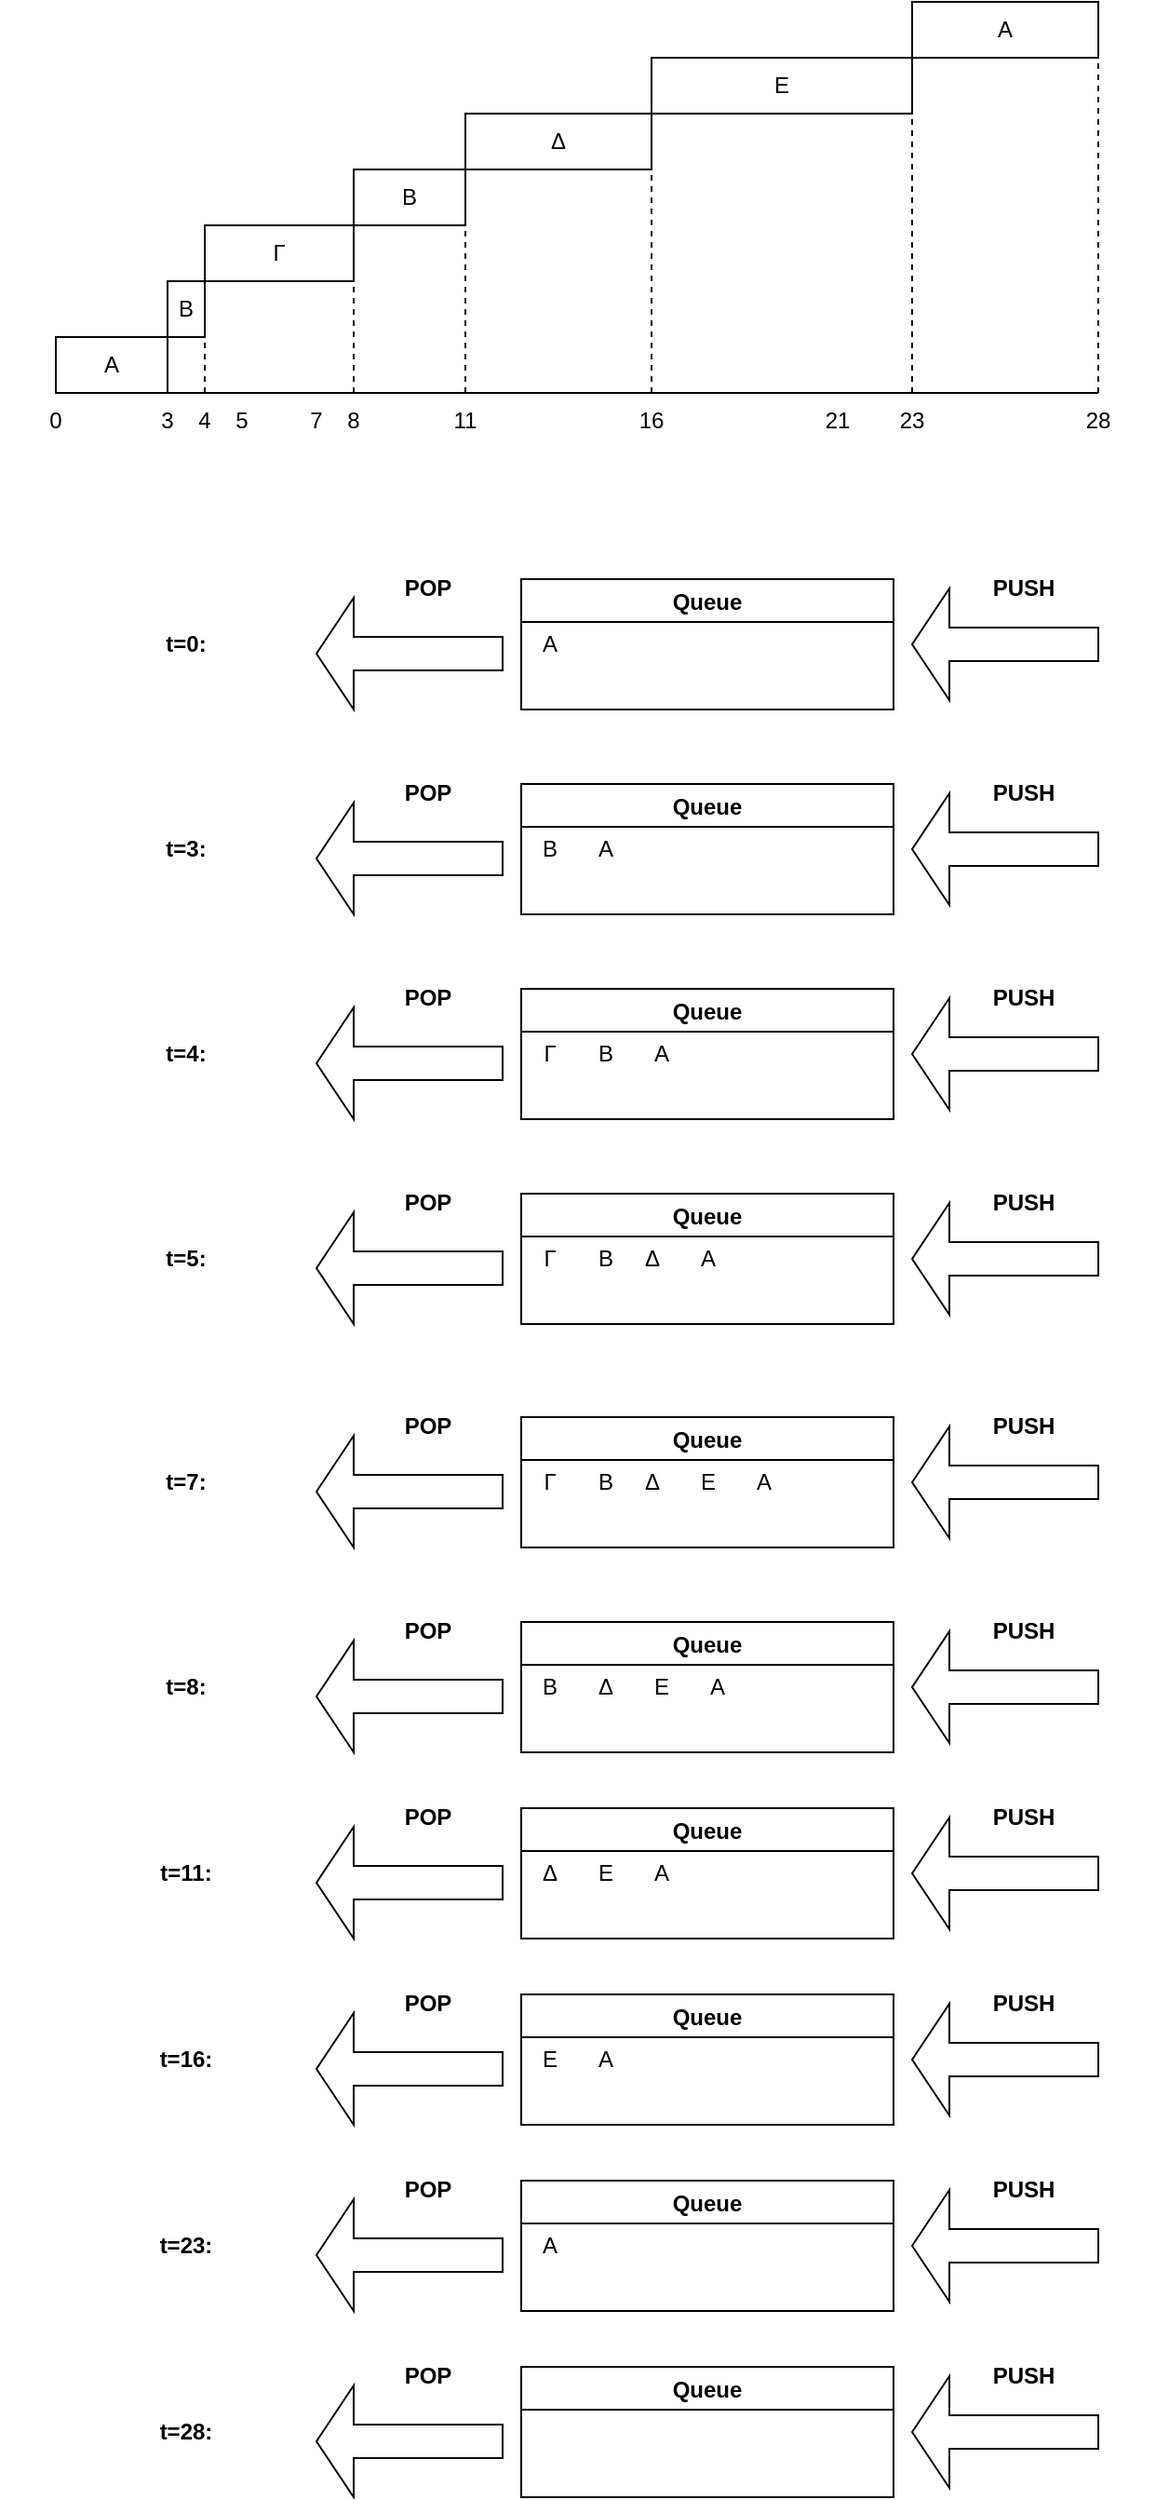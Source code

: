 <mxfile version="20.8.16" type="device"><diagram name="Page-1" id="vGMIipvMkbhcb1b80sXJ"><mxGraphModel dx="1036" dy="606" grid="1" gridSize="10" guides="1" tooltips="1" connect="1" arrows="1" fold="1" page="1" pageScale="1" pageWidth="827" pageHeight="1169" math="0" shadow="0"><root><mxCell id="0"/><mxCell id="1" parent="0"/><mxCell id="aKkhNbYW-jzwP-TbONs6-1" value="" style="endArrow=none;html=1;rounded=0;entryX=0.5;entryY=0;entryDx=0;entryDy=0;exitX=0.5;exitY=0;exitDx=0;exitDy=0;" parent="1" source="aKkhNbYW-jzwP-TbONs6-3" target="aKkhNbYW-jzwP-TbONs6-12" edge="1"><mxGeometry width="50" height="50" relative="1" as="geometry"><mxPoint y="400" as="sourcePoint"/><mxPoint x="770" y="400" as="targetPoint"/></mxGeometry></mxCell><mxCell id="aKkhNbYW-jzwP-TbONs6-3" value="0" style="text;html=1;strokeColor=none;fillColor=none;align=center;verticalAlign=middle;whiteSpace=wrap;rounded=0;" parent="1" vertex="1"><mxGeometry x="10" y="400" width="60" height="30" as="geometry"/></mxCell><mxCell id="aKkhNbYW-jzwP-TbONs6-4" value="3" style="text;html=1;strokeColor=none;fillColor=none;align=center;verticalAlign=middle;whiteSpace=wrap;rounded=0;" parent="1" vertex="1"><mxGeometry x="70" y="400" width="60" height="30" as="geometry"/></mxCell><mxCell id="aKkhNbYW-jzwP-TbONs6-5" value="4" style="text;html=1;strokeColor=none;fillColor=none;align=center;verticalAlign=middle;whiteSpace=wrap;rounded=0;" parent="1" vertex="1"><mxGeometry x="90" y="400" width="60" height="30" as="geometry"/></mxCell><mxCell id="aKkhNbYW-jzwP-TbONs6-6" value="5" style="text;html=1;strokeColor=none;fillColor=none;align=center;verticalAlign=middle;whiteSpace=wrap;rounded=0;" parent="1" vertex="1"><mxGeometry x="110" y="400" width="60" height="30" as="geometry"/></mxCell><mxCell id="aKkhNbYW-jzwP-TbONs6-7" value="7" style="text;html=1;strokeColor=none;fillColor=none;align=center;verticalAlign=middle;whiteSpace=wrap;rounded=0;" parent="1" vertex="1"><mxGeometry x="150" y="400" width="60" height="30" as="geometry"/></mxCell><mxCell id="aKkhNbYW-jzwP-TbONs6-8" value="11" style="text;html=1;strokeColor=none;fillColor=none;align=center;verticalAlign=middle;whiteSpace=wrap;rounded=0;" parent="1" vertex="1"><mxGeometry x="230" y="400" width="60" height="30" as="geometry"/></mxCell><mxCell id="aKkhNbYW-jzwP-TbONs6-10" value="16" style="text;html=1;strokeColor=none;fillColor=none;align=center;verticalAlign=middle;whiteSpace=wrap;rounded=0;" parent="1" vertex="1"><mxGeometry x="330" y="400" width="60" height="30" as="geometry"/></mxCell><mxCell id="aKkhNbYW-jzwP-TbONs6-11" value="21" style="text;html=1;strokeColor=none;fillColor=none;align=center;verticalAlign=middle;whiteSpace=wrap;rounded=0;" parent="1" vertex="1"><mxGeometry x="430" y="400" width="60" height="30" as="geometry"/></mxCell><mxCell id="aKkhNbYW-jzwP-TbONs6-12" value="28" style="text;html=1;strokeColor=none;fillColor=none;align=center;verticalAlign=middle;whiteSpace=wrap;rounded=0;" parent="1" vertex="1"><mxGeometry x="570" y="400" width="60" height="30" as="geometry"/></mxCell><mxCell id="aKkhNbYW-jzwP-TbONs6-13" value="A" style="rounded=0;whiteSpace=wrap;html=1;" parent="1" vertex="1"><mxGeometry x="40" y="370" width="60" height="30" as="geometry"/></mxCell><mxCell id="aKkhNbYW-jzwP-TbONs6-14" value="B" style="rounded=0;whiteSpace=wrap;html=1;" parent="1" vertex="1"><mxGeometry x="100" y="340" width="20" height="30" as="geometry"/></mxCell><mxCell id="aKkhNbYW-jzwP-TbONs6-15" value="Γ" style="rounded=0;whiteSpace=wrap;html=1;" parent="1" vertex="1"><mxGeometry x="120" y="310" width="80" height="30" as="geometry"/></mxCell><mxCell id="aKkhNbYW-jzwP-TbONs6-16" value="Α" style="rounded=0;whiteSpace=wrap;html=1;" parent="1" vertex="1"><mxGeometry x="500" y="190" width="100" height="30" as="geometry"/></mxCell><mxCell id="aKkhNbYW-jzwP-TbONs6-17" value="Δ" style="rounded=0;whiteSpace=wrap;html=1;" parent="1" vertex="1"><mxGeometry x="260" y="250" width="100" height="30" as="geometry"/></mxCell><mxCell id="aKkhNbYW-jzwP-TbONs6-20" value="Ε" style="rounded=0;whiteSpace=wrap;html=1;" parent="1" vertex="1"><mxGeometry x="360" y="220" width="140" height="30" as="geometry"/></mxCell><mxCell id="aKkhNbYW-jzwP-TbONs6-22" value="" style="endArrow=none;dashed=1;html=1;rounded=0;exitX=0.5;exitY=0;exitDx=0;exitDy=0;entryX=1;entryY=0.75;entryDx=0;entryDy=0;" parent="1" source="i_Ag2nvEA1ReZkYoYokb-2" target="aKkhNbYW-jzwP-TbONs6-15" edge="1"><mxGeometry width="50" height="50" relative="1" as="geometry"><mxPoint x="390" y="340" as="sourcePoint"/><mxPoint x="440" y="290" as="targetPoint"/></mxGeometry></mxCell><mxCell id="aKkhNbYW-jzwP-TbONs6-23" value="" style="endArrow=none;dashed=1;html=1;rounded=0;entryX=1;entryY=1;entryDx=0;entryDy=0;" parent="1" target="aKkhNbYW-jzwP-TbONs6-14" edge="1"><mxGeometry width="50" height="50" relative="1" as="geometry"><mxPoint x="120" y="400" as="sourcePoint"/><mxPoint x="440" y="290" as="targetPoint"/></mxGeometry></mxCell><mxCell id="i_Ag2nvEA1ReZkYoYokb-2" value="8" style="text;html=1;strokeColor=none;fillColor=none;align=center;verticalAlign=middle;whiteSpace=wrap;rounded=0;" vertex="1" parent="1"><mxGeometry x="170" y="400" width="60" height="30" as="geometry"/></mxCell><mxCell id="i_Ag2nvEA1ReZkYoYokb-3" value="Β" style="rounded=0;whiteSpace=wrap;html=1;" vertex="1" parent="1"><mxGeometry x="200" y="280" width="60" height="30" as="geometry"/></mxCell><mxCell id="i_Ag2nvEA1ReZkYoYokb-4" value="" style="endArrow=none;dashed=1;html=1;rounded=0;entryX=1;entryY=1;entryDx=0;entryDy=0;" edge="1" parent="1" source="aKkhNbYW-jzwP-TbONs6-8" target="i_Ag2nvEA1ReZkYoYokb-3"><mxGeometry width="50" height="50" relative="1" as="geometry"><mxPoint x="210" y="410" as="sourcePoint"/><mxPoint x="210" y="342.5" as="targetPoint"/></mxGeometry></mxCell><mxCell id="i_Ag2nvEA1ReZkYoYokb-5" value="" style="endArrow=none;dashed=1;html=1;rounded=0;entryX=1;entryY=1;entryDx=0;entryDy=0;exitX=0.5;exitY=0;exitDx=0;exitDy=0;" edge="1" parent="1" source="aKkhNbYW-jzwP-TbONs6-10" target="aKkhNbYW-jzwP-TbONs6-17"><mxGeometry width="50" height="50" relative="1" as="geometry"><mxPoint x="270" y="410" as="sourcePoint"/><mxPoint x="270" y="320" as="targetPoint"/></mxGeometry></mxCell><mxCell id="i_Ag2nvEA1ReZkYoYokb-6" value="23" style="text;html=1;strokeColor=none;fillColor=none;align=center;verticalAlign=middle;whiteSpace=wrap;rounded=0;" vertex="1" parent="1"><mxGeometry x="470" y="400" width="60" height="30" as="geometry"/></mxCell><mxCell id="i_Ag2nvEA1ReZkYoYokb-7" value="" style="endArrow=none;dashed=1;html=1;rounded=0;entryX=1;entryY=1;entryDx=0;entryDy=0;exitX=0.5;exitY=0;exitDx=0;exitDy=0;" edge="1" parent="1" source="i_Ag2nvEA1ReZkYoYokb-6" target="aKkhNbYW-jzwP-TbONs6-20"><mxGeometry width="50" height="50" relative="1" as="geometry"><mxPoint x="370" y="410" as="sourcePoint"/><mxPoint x="370" y="290" as="targetPoint"/></mxGeometry></mxCell><mxCell id="i_Ag2nvEA1ReZkYoYokb-8" value="" style="endArrow=none;dashed=1;html=1;rounded=0;entryX=1;entryY=1;entryDx=0;entryDy=0;exitX=0.5;exitY=0;exitDx=0;exitDy=0;" edge="1" parent="1" source="aKkhNbYW-jzwP-TbONs6-12" target="aKkhNbYW-jzwP-TbONs6-16"><mxGeometry width="50" height="50" relative="1" as="geometry"><mxPoint x="510" y="410" as="sourcePoint"/><mxPoint x="510" y="260" as="targetPoint"/></mxGeometry></mxCell><mxCell id="i_Ag2nvEA1ReZkYoYokb-14" value="Queue" style="swimlane;" vertex="1" parent="1"><mxGeometry x="290" y="500" width="200" height="70" as="geometry"/></mxCell><mxCell id="i_Ag2nvEA1ReZkYoYokb-15" value="A" style="text;html=1;align=center;verticalAlign=middle;resizable=0;points=[];autosize=1;strokeColor=none;fillColor=none;" vertex="1" parent="i_Ag2nvEA1ReZkYoYokb-14"><mxGeometry y="20" width="30" height="30" as="geometry"/></mxCell><mxCell id="i_Ag2nvEA1ReZkYoYokb-16" value="" style="shape=singleArrow;direction=west;whiteSpace=wrap;html=1;" vertex="1" parent="1"><mxGeometry x="180" y="510" width="100" height="60" as="geometry"/></mxCell><mxCell id="i_Ag2nvEA1ReZkYoYokb-17" value="" style="shape=singleArrow;direction=west;whiteSpace=wrap;html=1;" vertex="1" parent="1"><mxGeometry x="500" y="505" width="100" height="60" as="geometry"/></mxCell><mxCell id="i_Ag2nvEA1ReZkYoYokb-18" value="&lt;b&gt;POP&lt;/b&gt;" style="text;html=1;strokeColor=none;fillColor=none;align=center;verticalAlign=middle;whiteSpace=wrap;rounded=0;" vertex="1" parent="1"><mxGeometry x="210" y="490" width="60" height="30" as="geometry"/></mxCell><mxCell id="i_Ag2nvEA1ReZkYoYokb-19" value="&lt;b&gt;PUSH&lt;/b&gt;" style="text;html=1;strokeColor=none;fillColor=none;align=center;verticalAlign=middle;whiteSpace=wrap;rounded=0;" vertex="1" parent="1"><mxGeometry x="530" y="490" width="60" height="30" as="geometry"/></mxCell><mxCell id="i_Ag2nvEA1ReZkYoYokb-20" value="&lt;b&gt;t=0:&lt;/b&gt;" style="text;html=1;strokeColor=none;fillColor=none;align=center;verticalAlign=middle;whiteSpace=wrap;rounded=0;" vertex="1" parent="1"><mxGeometry x="80" y="520" width="60" height="30" as="geometry"/></mxCell><mxCell id="i_Ag2nvEA1ReZkYoYokb-30" value="Queue" style="swimlane;" vertex="1" parent="1"><mxGeometry x="290" y="610" width="200" height="70" as="geometry"/></mxCell><mxCell id="i_Ag2nvEA1ReZkYoYokb-31" value="A" style="text;html=1;align=center;verticalAlign=middle;resizable=0;points=[];autosize=1;strokeColor=none;fillColor=none;" vertex="1" parent="i_Ag2nvEA1ReZkYoYokb-30"><mxGeometry x="30" y="20" width="30" height="30" as="geometry"/></mxCell><mxCell id="i_Ag2nvEA1ReZkYoYokb-37" value="B" style="text;html=1;align=center;verticalAlign=middle;resizable=0;points=[];autosize=1;strokeColor=none;fillColor=none;" vertex="1" parent="i_Ag2nvEA1ReZkYoYokb-30"><mxGeometry y="20" width="30" height="30" as="geometry"/></mxCell><mxCell id="i_Ag2nvEA1ReZkYoYokb-32" value="" style="shape=singleArrow;direction=west;whiteSpace=wrap;html=1;" vertex="1" parent="1"><mxGeometry x="180" y="620" width="100" height="60" as="geometry"/></mxCell><mxCell id="i_Ag2nvEA1ReZkYoYokb-33" value="" style="shape=singleArrow;direction=west;whiteSpace=wrap;html=1;" vertex="1" parent="1"><mxGeometry x="500" y="615" width="100" height="60" as="geometry"/></mxCell><mxCell id="i_Ag2nvEA1ReZkYoYokb-34" value="&lt;b&gt;POP&lt;/b&gt;" style="text;html=1;strokeColor=none;fillColor=none;align=center;verticalAlign=middle;whiteSpace=wrap;rounded=0;" vertex="1" parent="1"><mxGeometry x="210" y="600" width="60" height="30" as="geometry"/></mxCell><mxCell id="i_Ag2nvEA1ReZkYoYokb-35" value="&lt;b&gt;PUSH&lt;/b&gt;" style="text;html=1;strokeColor=none;fillColor=none;align=center;verticalAlign=middle;whiteSpace=wrap;rounded=0;" vertex="1" parent="1"><mxGeometry x="530" y="600" width="60" height="30" as="geometry"/></mxCell><mxCell id="i_Ag2nvEA1ReZkYoYokb-36" value="&lt;b&gt;t=3:&lt;/b&gt;" style="text;html=1;strokeColor=none;fillColor=none;align=center;verticalAlign=middle;whiteSpace=wrap;rounded=0;" vertex="1" parent="1"><mxGeometry x="80" y="630" width="60" height="30" as="geometry"/></mxCell><mxCell id="i_Ag2nvEA1ReZkYoYokb-38" value="Queue" style="swimlane;" vertex="1" parent="1"><mxGeometry x="290" y="720" width="200" height="70" as="geometry"/></mxCell><mxCell id="i_Ag2nvEA1ReZkYoYokb-39" value="A" style="text;html=1;align=center;verticalAlign=middle;resizable=0;points=[];autosize=1;strokeColor=none;fillColor=none;" vertex="1" parent="i_Ag2nvEA1ReZkYoYokb-38"><mxGeometry x="60" y="20" width="30" height="30" as="geometry"/></mxCell><mxCell id="i_Ag2nvEA1ReZkYoYokb-40" value="B" style="text;html=1;align=center;verticalAlign=middle;resizable=0;points=[];autosize=1;strokeColor=none;fillColor=none;" vertex="1" parent="i_Ag2nvEA1ReZkYoYokb-38"><mxGeometry x="30" y="20" width="30" height="30" as="geometry"/></mxCell><mxCell id="i_Ag2nvEA1ReZkYoYokb-46" value="Γ" style="text;html=1;align=center;verticalAlign=middle;resizable=0;points=[];autosize=1;strokeColor=none;fillColor=none;" vertex="1" parent="i_Ag2nvEA1ReZkYoYokb-38"><mxGeometry y="20" width="30" height="30" as="geometry"/></mxCell><mxCell id="i_Ag2nvEA1ReZkYoYokb-41" value="" style="shape=singleArrow;direction=west;whiteSpace=wrap;html=1;" vertex="1" parent="1"><mxGeometry x="180" y="730" width="100" height="60" as="geometry"/></mxCell><mxCell id="i_Ag2nvEA1ReZkYoYokb-42" value="" style="shape=singleArrow;direction=west;whiteSpace=wrap;html=1;" vertex="1" parent="1"><mxGeometry x="500" y="725" width="100" height="60" as="geometry"/></mxCell><mxCell id="i_Ag2nvEA1ReZkYoYokb-43" value="&lt;b&gt;POP&lt;/b&gt;" style="text;html=1;strokeColor=none;fillColor=none;align=center;verticalAlign=middle;whiteSpace=wrap;rounded=0;" vertex="1" parent="1"><mxGeometry x="210" y="710" width="60" height="30" as="geometry"/></mxCell><mxCell id="i_Ag2nvEA1ReZkYoYokb-44" value="&lt;b&gt;PUSH&lt;/b&gt;" style="text;html=1;strokeColor=none;fillColor=none;align=center;verticalAlign=middle;whiteSpace=wrap;rounded=0;" vertex="1" parent="1"><mxGeometry x="530" y="710" width="60" height="30" as="geometry"/></mxCell><mxCell id="i_Ag2nvEA1ReZkYoYokb-45" value="&lt;b&gt;t=4:&lt;/b&gt;" style="text;html=1;strokeColor=none;fillColor=none;align=center;verticalAlign=middle;whiteSpace=wrap;rounded=0;" vertex="1" parent="1"><mxGeometry x="80" y="740" width="60" height="30" as="geometry"/></mxCell><mxCell id="i_Ag2nvEA1ReZkYoYokb-47" value="Queue" style="swimlane;" vertex="1" parent="1"><mxGeometry x="290" y="830" width="200" height="70" as="geometry"/></mxCell><mxCell id="i_Ag2nvEA1ReZkYoYokb-48" value="A" style="text;html=1;align=center;verticalAlign=middle;resizable=0;points=[];autosize=1;strokeColor=none;fillColor=none;" vertex="1" parent="i_Ag2nvEA1ReZkYoYokb-47"><mxGeometry x="85" y="20" width="30" height="30" as="geometry"/></mxCell><mxCell id="i_Ag2nvEA1ReZkYoYokb-49" value="B" style="text;html=1;align=center;verticalAlign=middle;resizable=0;points=[];autosize=1;strokeColor=none;fillColor=none;" vertex="1" parent="i_Ag2nvEA1ReZkYoYokb-47"><mxGeometry x="30" y="20" width="30" height="30" as="geometry"/></mxCell><mxCell id="i_Ag2nvEA1ReZkYoYokb-50" value="Γ" style="text;html=1;align=center;verticalAlign=middle;resizable=0;points=[];autosize=1;strokeColor=none;fillColor=none;" vertex="1" parent="i_Ag2nvEA1ReZkYoYokb-47"><mxGeometry y="20" width="30" height="30" as="geometry"/></mxCell><mxCell id="i_Ag2nvEA1ReZkYoYokb-56" value="Δ" style="text;html=1;align=center;verticalAlign=middle;resizable=0;points=[];autosize=1;strokeColor=none;fillColor=none;" vertex="1" parent="i_Ag2nvEA1ReZkYoYokb-47"><mxGeometry x="55" y="20" width="30" height="30" as="geometry"/></mxCell><mxCell id="i_Ag2nvEA1ReZkYoYokb-51" value="" style="shape=singleArrow;direction=west;whiteSpace=wrap;html=1;" vertex="1" parent="1"><mxGeometry x="180" y="840" width="100" height="60" as="geometry"/></mxCell><mxCell id="i_Ag2nvEA1ReZkYoYokb-52" value="" style="shape=singleArrow;direction=west;whiteSpace=wrap;html=1;" vertex="1" parent="1"><mxGeometry x="500" y="835" width="100" height="60" as="geometry"/></mxCell><mxCell id="i_Ag2nvEA1ReZkYoYokb-53" value="&lt;b&gt;POP&lt;/b&gt;" style="text;html=1;strokeColor=none;fillColor=none;align=center;verticalAlign=middle;whiteSpace=wrap;rounded=0;" vertex="1" parent="1"><mxGeometry x="210" y="820" width="60" height="30" as="geometry"/></mxCell><mxCell id="i_Ag2nvEA1ReZkYoYokb-54" value="&lt;b&gt;PUSH&lt;/b&gt;" style="text;html=1;strokeColor=none;fillColor=none;align=center;verticalAlign=middle;whiteSpace=wrap;rounded=0;" vertex="1" parent="1"><mxGeometry x="530" y="820" width="60" height="30" as="geometry"/></mxCell><mxCell id="i_Ag2nvEA1ReZkYoYokb-55" value="&lt;b&gt;t=5:&lt;/b&gt;" style="text;html=1;strokeColor=none;fillColor=none;align=center;verticalAlign=middle;whiteSpace=wrap;rounded=0;" vertex="1" parent="1"><mxGeometry x="80" y="850" width="60" height="30" as="geometry"/></mxCell><mxCell id="i_Ag2nvEA1ReZkYoYokb-58" value="Queue" style="swimlane;" vertex="1" parent="1"><mxGeometry x="290" y="950" width="200" height="70" as="geometry"/></mxCell><mxCell id="i_Ag2nvEA1ReZkYoYokb-59" value="A" style="text;html=1;align=center;verticalAlign=middle;resizable=0;points=[];autosize=1;strokeColor=none;fillColor=none;" vertex="1" parent="i_Ag2nvEA1ReZkYoYokb-58"><mxGeometry x="115" y="20" width="30" height="30" as="geometry"/></mxCell><mxCell id="i_Ag2nvEA1ReZkYoYokb-60" value="B" style="text;html=1;align=center;verticalAlign=middle;resizable=0;points=[];autosize=1;strokeColor=none;fillColor=none;" vertex="1" parent="i_Ag2nvEA1ReZkYoYokb-58"><mxGeometry x="30" y="20" width="30" height="30" as="geometry"/></mxCell><mxCell id="i_Ag2nvEA1ReZkYoYokb-61" value="Γ" style="text;html=1;align=center;verticalAlign=middle;resizable=0;points=[];autosize=1;strokeColor=none;fillColor=none;" vertex="1" parent="i_Ag2nvEA1ReZkYoYokb-58"><mxGeometry y="20" width="30" height="30" as="geometry"/></mxCell><mxCell id="i_Ag2nvEA1ReZkYoYokb-62" value="Δ" style="text;html=1;align=center;verticalAlign=middle;resizable=0;points=[];autosize=1;strokeColor=none;fillColor=none;" vertex="1" parent="i_Ag2nvEA1ReZkYoYokb-58"><mxGeometry x="55" y="20" width="30" height="30" as="geometry"/></mxCell><mxCell id="i_Ag2nvEA1ReZkYoYokb-68" value="Ε" style="text;html=1;align=center;verticalAlign=middle;resizable=0;points=[];autosize=1;strokeColor=none;fillColor=none;" vertex="1" parent="i_Ag2nvEA1ReZkYoYokb-58"><mxGeometry x="85" y="20" width="30" height="30" as="geometry"/></mxCell><mxCell id="i_Ag2nvEA1ReZkYoYokb-63" value="" style="shape=singleArrow;direction=west;whiteSpace=wrap;html=1;" vertex="1" parent="1"><mxGeometry x="180" y="960" width="100" height="60" as="geometry"/></mxCell><mxCell id="i_Ag2nvEA1ReZkYoYokb-64" value="" style="shape=singleArrow;direction=west;whiteSpace=wrap;html=1;" vertex="1" parent="1"><mxGeometry x="500" y="955" width="100" height="60" as="geometry"/></mxCell><mxCell id="i_Ag2nvEA1ReZkYoYokb-65" value="&lt;b&gt;POP&lt;/b&gt;" style="text;html=1;strokeColor=none;fillColor=none;align=center;verticalAlign=middle;whiteSpace=wrap;rounded=0;" vertex="1" parent="1"><mxGeometry x="210" y="940" width="60" height="30" as="geometry"/></mxCell><mxCell id="i_Ag2nvEA1ReZkYoYokb-66" value="&lt;b&gt;PUSH&lt;/b&gt;" style="text;html=1;strokeColor=none;fillColor=none;align=center;verticalAlign=middle;whiteSpace=wrap;rounded=0;" vertex="1" parent="1"><mxGeometry x="530" y="940" width="60" height="30" as="geometry"/></mxCell><mxCell id="i_Ag2nvEA1ReZkYoYokb-67" value="&lt;b&gt;t=7:&lt;/b&gt;" style="text;html=1;strokeColor=none;fillColor=none;align=center;verticalAlign=middle;whiteSpace=wrap;rounded=0;" vertex="1" parent="1"><mxGeometry x="80" y="970" width="60" height="30" as="geometry"/></mxCell><mxCell id="i_Ag2nvEA1ReZkYoYokb-69" value="Queue" style="swimlane;" vertex="1" parent="1"><mxGeometry x="290" y="1060" width="200" height="70" as="geometry"/></mxCell><mxCell id="i_Ag2nvEA1ReZkYoYokb-70" value="A" style="text;html=1;align=center;verticalAlign=middle;resizable=0;points=[];autosize=1;strokeColor=none;fillColor=none;" vertex="1" parent="i_Ag2nvEA1ReZkYoYokb-69"><mxGeometry x="90" y="20" width="30" height="30" as="geometry"/></mxCell><mxCell id="i_Ag2nvEA1ReZkYoYokb-71" value="B" style="text;html=1;align=center;verticalAlign=middle;resizable=0;points=[];autosize=1;strokeColor=none;fillColor=none;" vertex="1" parent="i_Ag2nvEA1ReZkYoYokb-69"><mxGeometry y="20" width="30" height="30" as="geometry"/></mxCell><mxCell id="i_Ag2nvEA1ReZkYoYokb-73" value="Δ" style="text;html=1;align=center;verticalAlign=middle;resizable=0;points=[];autosize=1;strokeColor=none;fillColor=none;" vertex="1" parent="i_Ag2nvEA1ReZkYoYokb-69"><mxGeometry x="30" y="20" width="30" height="30" as="geometry"/></mxCell><mxCell id="i_Ag2nvEA1ReZkYoYokb-74" value="Ε" style="text;html=1;align=center;verticalAlign=middle;resizable=0;points=[];autosize=1;strokeColor=none;fillColor=none;" vertex="1" parent="i_Ag2nvEA1ReZkYoYokb-69"><mxGeometry x="60" y="20" width="30" height="30" as="geometry"/></mxCell><mxCell id="i_Ag2nvEA1ReZkYoYokb-75" value="" style="shape=singleArrow;direction=west;whiteSpace=wrap;html=1;" vertex="1" parent="1"><mxGeometry x="180" y="1070" width="100" height="60" as="geometry"/></mxCell><mxCell id="i_Ag2nvEA1ReZkYoYokb-76" value="" style="shape=singleArrow;direction=west;whiteSpace=wrap;html=1;" vertex="1" parent="1"><mxGeometry x="500" y="1065" width="100" height="60" as="geometry"/></mxCell><mxCell id="i_Ag2nvEA1ReZkYoYokb-77" value="&lt;b&gt;POP&lt;/b&gt;" style="text;html=1;strokeColor=none;fillColor=none;align=center;verticalAlign=middle;whiteSpace=wrap;rounded=0;" vertex="1" parent="1"><mxGeometry x="210" y="1050" width="60" height="30" as="geometry"/></mxCell><mxCell id="i_Ag2nvEA1ReZkYoYokb-78" value="&lt;b&gt;PUSH&lt;/b&gt;" style="text;html=1;strokeColor=none;fillColor=none;align=center;verticalAlign=middle;whiteSpace=wrap;rounded=0;" vertex="1" parent="1"><mxGeometry x="530" y="1050" width="60" height="30" as="geometry"/></mxCell><mxCell id="i_Ag2nvEA1ReZkYoYokb-79" value="&lt;b&gt;t=8:&lt;/b&gt;" style="text;html=1;strokeColor=none;fillColor=none;align=center;verticalAlign=middle;whiteSpace=wrap;rounded=0;" vertex="1" parent="1"><mxGeometry x="80" y="1080" width="60" height="30" as="geometry"/></mxCell><mxCell id="i_Ag2nvEA1ReZkYoYokb-80" value="Queue" style="swimlane;" vertex="1" parent="1"><mxGeometry x="290" y="1160" width="200" height="70" as="geometry"/></mxCell><mxCell id="i_Ag2nvEA1ReZkYoYokb-81" value="A" style="text;html=1;align=center;verticalAlign=middle;resizable=0;points=[];autosize=1;strokeColor=none;fillColor=none;" vertex="1" parent="i_Ag2nvEA1ReZkYoYokb-80"><mxGeometry x="60" y="20" width="30" height="30" as="geometry"/></mxCell><mxCell id="i_Ag2nvEA1ReZkYoYokb-83" value="Δ" style="text;html=1;align=center;verticalAlign=middle;resizable=0;points=[];autosize=1;strokeColor=none;fillColor=none;" vertex="1" parent="i_Ag2nvEA1ReZkYoYokb-80"><mxGeometry y="20" width="30" height="30" as="geometry"/></mxCell><mxCell id="i_Ag2nvEA1ReZkYoYokb-84" value="Ε" style="text;html=1;align=center;verticalAlign=middle;resizable=0;points=[];autosize=1;strokeColor=none;fillColor=none;" vertex="1" parent="i_Ag2nvEA1ReZkYoYokb-80"><mxGeometry x="30" y="20" width="30" height="30" as="geometry"/></mxCell><mxCell id="i_Ag2nvEA1ReZkYoYokb-85" value="" style="shape=singleArrow;direction=west;whiteSpace=wrap;html=1;" vertex="1" parent="1"><mxGeometry x="180" y="1170" width="100" height="60" as="geometry"/></mxCell><mxCell id="i_Ag2nvEA1ReZkYoYokb-86" value="" style="shape=singleArrow;direction=west;whiteSpace=wrap;html=1;" vertex="1" parent="1"><mxGeometry x="500" y="1165" width="100" height="60" as="geometry"/></mxCell><mxCell id="i_Ag2nvEA1ReZkYoYokb-87" value="&lt;b&gt;POP&lt;/b&gt;" style="text;html=1;strokeColor=none;fillColor=none;align=center;verticalAlign=middle;whiteSpace=wrap;rounded=0;" vertex="1" parent="1"><mxGeometry x="210" y="1150" width="60" height="30" as="geometry"/></mxCell><mxCell id="i_Ag2nvEA1ReZkYoYokb-88" value="&lt;b&gt;PUSH&lt;/b&gt;" style="text;html=1;strokeColor=none;fillColor=none;align=center;verticalAlign=middle;whiteSpace=wrap;rounded=0;" vertex="1" parent="1"><mxGeometry x="530" y="1150" width="60" height="30" as="geometry"/></mxCell><mxCell id="i_Ag2nvEA1ReZkYoYokb-89" value="&lt;b&gt;t=11:&lt;/b&gt;" style="text;html=1;strokeColor=none;fillColor=none;align=center;verticalAlign=middle;whiteSpace=wrap;rounded=0;" vertex="1" parent="1"><mxGeometry x="80" y="1180" width="60" height="30" as="geometry"/></mxCell><mxCell id="i_Ag2nvEA1ReZkYoYokb-90" value="Queue" style="swimlane;" vertex="1" parent="1"><mxGeometry x="290" y="1260" width="200" height="70" as="geometry"/></mxCell><mxCell id="i_Ag2nvEA1ReZkYoYokb-91" value="A" style="text;html=1;align=center;verticalAlign=middle;resizable=0;points=[];autosize=1;strokeColor=none;fillColor=none;" vertex="1" parent="i_Ag2nvEA1ReZkYoYokb-90"><mxGeometry x="30" y="20" width="30" height="30" as="geometry"/></mxCell><mxCell id="i_Ag2nvEA1ReZkYoYokb-93" value="Ε" style="text;html=1;align=center;verticalAlign=middle;resizable=0;points=[];autosize=1;strokeColor=none;fillColor=none;" vertex="1" parent="i_Ag2nvEA1ReZkYoYokb-90"><mxGeometry y="20" width="30" height="30" as="geometry"/></mxCell><mxCell id="i_Ag2nvEA1ReZkYoYokb-94" value="" style="shape=singleArrow;direction=west;whiteSpace=wrap;html=1;" vertex="1" parent="1"><mxGeometry x="180" y="1270" width="100" height="60" as="geometry"/></mxCell><mxCell id="i_Ag2nvEA1ReZkYoYokb-95" value="" style="shape=singleArrow;direction=west;whiteSpace=wrap;html=1;" vertex="1" parent="1"><mxGeometry x="500" y="1265" width="100" height="60" as="geometry"/></mxCell><mxCell id="i_Ag2nvEA1ReZkYoYokb-96" value="&lt;b&gt;POP&lt;/b&gt;" style="text;html=1;strokeColor=none;fillColor=none;align=center;verticalAlign=middle;whiteSpace=wrap;rounded=0;" vertex="1" parent="1"><mxGeometry x="210" y="1250" width="60" height="30" as="geometry"/></mxCell><mxCell id="i_Ag2nvEA1ReZkYoYokb-97" value="&lt;b&gt;PUSH&lt;/b&gt;" style="text;html=1;strokeColor=none;fillColor=none;align=center;verticalAlign=middle;whiteSpace=wrap;rounded=0;" vertex="1" parent="1"><mxGeometry x="530" y="1250" width="60" height="30" as="geometry"/></mxCell><mxCell id="i_Ag2nvEA1ReZkYoYokb-98" value="&lt;b&gt;t=16:&lt;/b&gt;" style="text;html=1;strokeColor=none;fillColor=none;align=center;verticalAlign=middle;whiteSpace=wrap;rounded=0;" vertex="1" parent="1"><mxGeometry x="80" y="1280" width="60" height="30" as="geometry"/></mxCell><mxCell id="i_Ag2nvEA1ReZkYoYokb-107" value="Queue" style="swimlane;" vertex="1" parent="1"><mxGeometry x="290" y="1360" width="200" height="70" as="geometry"/></mxCell><mxCell id="i_Ag2nvEA1ReZkYoYokb-108" value="A" style="text;html=1;align=center;verticalAlign=middle;resizable=0;points=[];autosize=1;strokeColor=none;fillColor=none;" vertex="1" parent="i_Ag2nvEA1ReZkYoYokb-107"><mxGeometry y="20" width="30" height="30" as="geometry"/></mxCell><mxCell id="i_Ag2nvEA1ReZkYoYokb-110" value="" style="shape=singleArrow;direction=west;whiteSpace=wrap;html=1;" vertex="1" parent="1"><mxGeometry x="180" y="1370" width="100" height="60" as="geometry"/></mxCell><mxCell id="i_Ag2nvEA1ReZkYoYokb-111" value="" style="shape=singleArrow;direction=west;whiteSpace=wrap;html=1;" vertex="1" parent="1"><mxGeometry x="500" y="1365" width="100" height="60" as="geometry"/></mxCell><mxCell id="i_Ag2nvEA1ReZkYoYokb-112" value="&lt;b&gt;POP&lt;/b&gt;" style="text;html=1;strokeColor=none;fillColor=none;align=center;verticalAlign=middle;whiteSpace=wrap;rounded=0;" vertex="1" parent="1"><mxGeometry x="210" y="1350" width="60" height="30" as="geometry"/></mxCell><mxCell id="i_Ag2nvEA1ReZkYoYokb-113" value="&lt;b&gt;PUSH&lt;/b&gt;" style="text;html=1;strokeColor=none;fillColor=none;align=center;verticalAlign=middle;whiteSpace=wrap;rounded=0;" vertex="1" parent="1"><mxGeometry x="530" y="1350" width="60" height="30" as="geometry"/></mxCell><mxCell id="i_Ag2nvEA1ReZkYoYokb-114" value="&lt;b&gt;t=23:&lt;/b&gt;" style="text;html=1;strokeColor=none;fillColor=none;align=center;verticalAlign=middle;whiteSpace=wrap;rounded=0;" vertex="1" parent="1"><mxGeometry x="80" y="1380" width="60" height="30" as="geometry"/></mxCell><mxCell id="i_Ag2nvEA1ReZkYoYokb-115" value="Queue" style="swimlane;" vertex="1" parent="1"><mxGeometry x="290" y="1460" width="200" height="70" as="geometry"/></mxCell><mxCell id="i_Ag2nvEA1ReZkYoYokb-117" value="" style="shape=singleArrow;direction=west;whiteSpace=wrap;html=1;" vertex="1" parent="1"><mxGeometry x="180" y="1470" width="100" height="60" as="geometry"/></mxCell><mxCell id="i_Ag2nvEA1ReZkYoYokb-118" value="" style="shape=singleArrow;direction=west;whiteSpace=wrap;html=1;" vertex="1" parent="1"><mxGeometry x="500" y="1465" width="100" height="60" as="geometry"/></mxCell><mxCell id="i_Ag2nvEA1ReZkYoYokb-119" value="&lt;b&gt;POP&lt;/b&gt;" style="text;html=1;strokeColor=none;fillColor=none;align=center;verticalAlign=middle;whiteSpace=wrap;rounded=0;" vertex="1" parent="1"><mxGeometry x="210" y="1450" width="60" height="30" as="geometry"/></mxCell><mxCell id="i_Ag2nvEA1ReZkYoYokb-120" value="&lt;b&gt;PUSH&lt;/b&gt;" style="text;html=1;strokeColor=none;fillColor=none;align=center;verticalAlign=middle;whiteSpace=wrap;rounded=0;" vertex="1" parent="1"><mxGeometry x="530" y="1450" width="60" height="30" as="geometry"/></mxCell><mxCell id="i_Ag2nvEA1ReZkYoYokb-121" value="&lt;b&gt;t=28:&lt;/b&gt;" style="text;html=1;strokeColor=none;fillColor=none;align=center;verticalAlign=middle;whiteSpace=wrap;rounded=0;" vertex="1" parent="1"><mxGeometry x="80" y="1480" width="60" height="30" as="geometry"/></mxCell></root></mxGraphModel></diagram></mxfile>